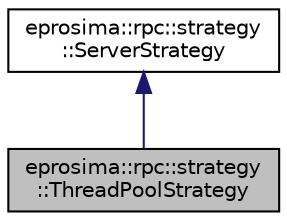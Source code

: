 digraph "eprosima::rpc::strategy::ThreadPoolStrategy"
{
  edge [fontname="Helvetica",fontsize="10",labelfontname="Helvetica",labelfontsize="10"];
  node [fontname="Helvetica",fontsize="10",shape=record];
  Node1 [label="eprosima::rpc::strategy\l::ThreadPoolStrategy",height=0.2,width=0.4,color="black", fillcolor="grey75", style="filled" fontcolor="black"];
  Node2 -> Node1 [dir="back",color="midnightblue",fontsize="10",style="solid",fontname="Helvetica"];
  Node2 [label="eprosima::rpc::strategy\l::ServerStrategy",height=0.2,width=0.4,color="black", fillcolor="white", style="filled",URL="$classeprosima_1_1rpc_1_1strategy_1_1_server_strategy.html",tooltip="This class is the base of all classes that implement a server strategy. that could be used by the ser..."];
}
